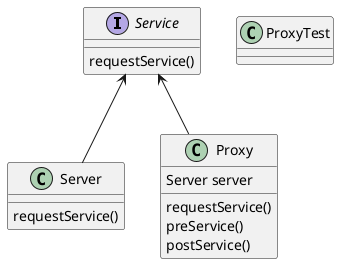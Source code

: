 @startuml

interface Service{
requestService()
}
class Server{
requestService()
}
class Proxy{
Server server
requestService()
preService()
postService()
}

Service <-- Server
Service <-- Proxy

class ProxyTest{
}

@enduml